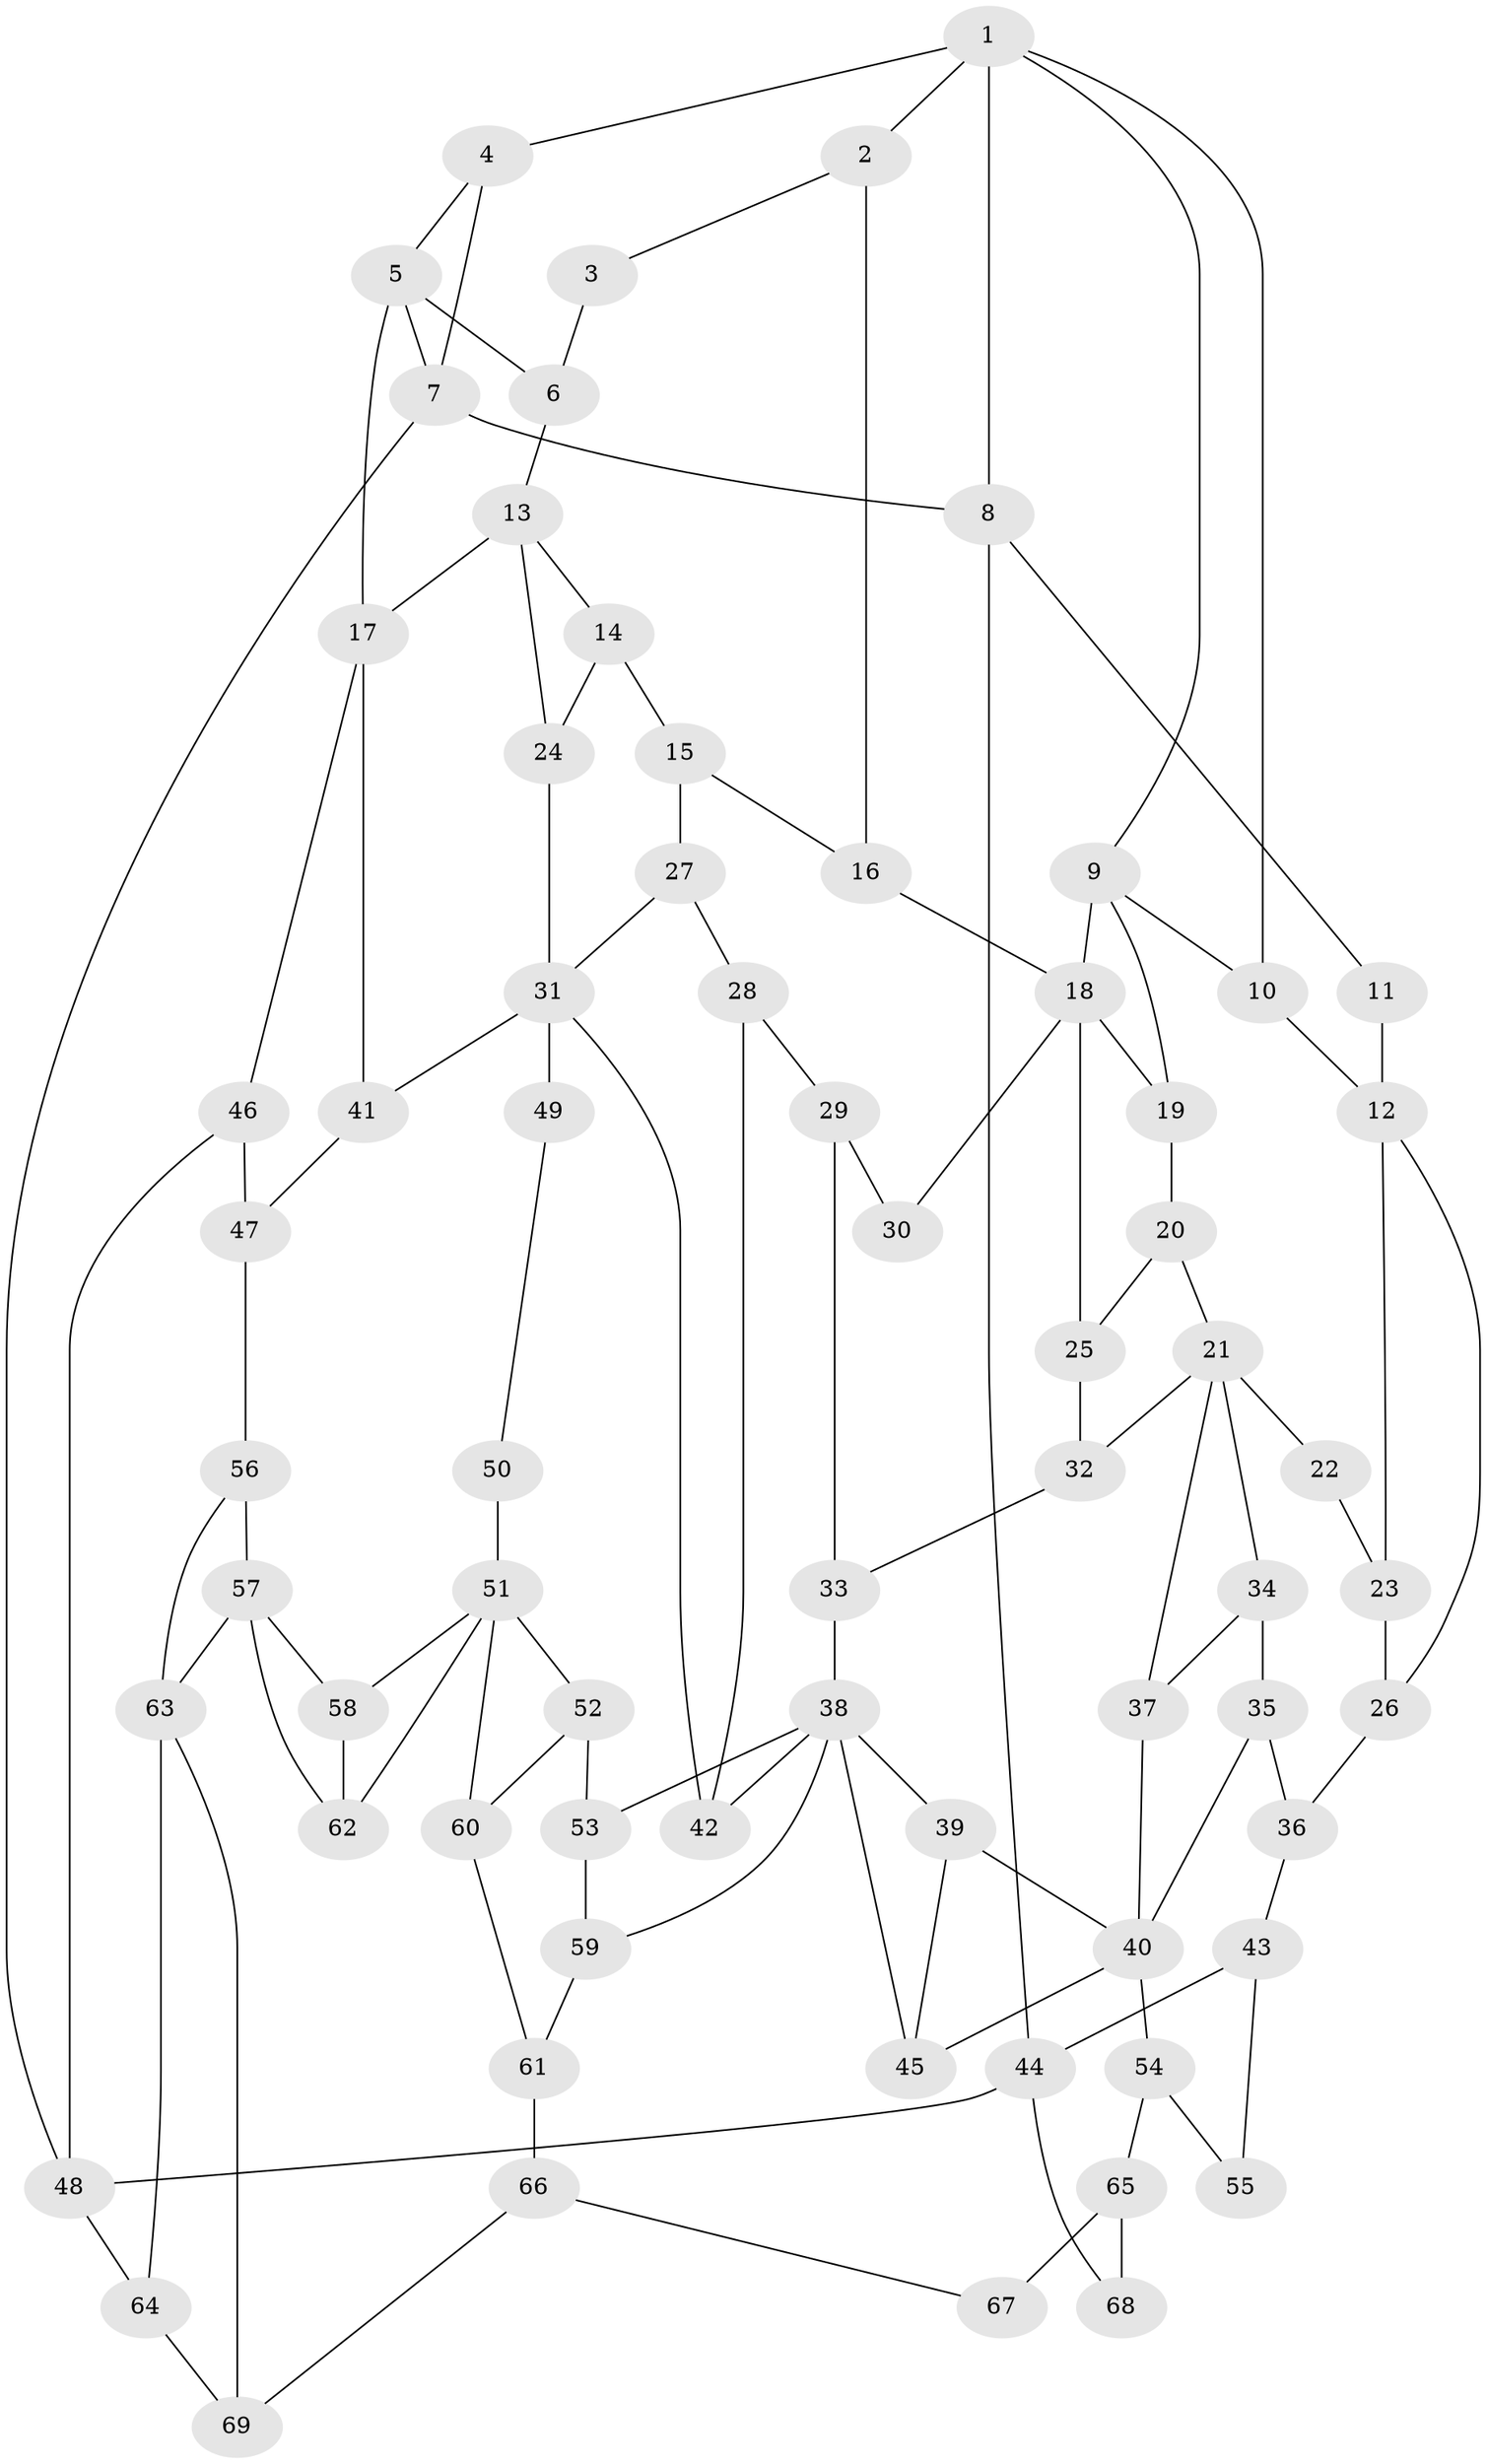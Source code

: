 // original degree distribution, {3: 0.017543859649122806, 4: 0.24561403508771928, 5: 0.5087719298245614, 6: 0.22807017543859648}
// Generated by graph-tools (version 1.1) at 2025/54/03/04/25 22:54:45]
// undirected, 69 vertices, 112 edges
graph export_dot {
  node [color=gray90,style=filled];
  1;
  2;
  3;
  4;
  5;
  6;
  7;
  8;
  9;
  10;
  11;
  12;
  13;
  14;
  15;
  16;
  17;
  18;
  19;
  20;
  21;
  22;
  23;
  24;
  25;
  26;
  27;
  28;
  29;
  30;
  31;
  32;
  33;
  34;
  35;
  36;
  37;
  38;
  39;
  40;
  41;
  42;
  43;
  44;
  45;
  46;
  47;
  48;
  49;
  50;
  51;
  52;
  53;
  54;
  55;
  56;
  57;
  58;
  59;
  60;
  61;
  62;
  63;
  64;
  65;
  66;
  67;
  68;
  69;
  1 -- 2 [weight=1.0];
  1 -- 4 [weight=1.0];
  1 -- 8 [weight=1.0];
  1 -- 9 [weight=1.0];
  1 -- 10 [weight=1.0];
  2 -- 3 [weight=1.0];
  2 -- 16 [weight=1.0];
  3 -- 6 [weight=1.0];
  4 -- 5 [weight=1.0];
  4 -- 7 [weight=1.0];
  5 -- 6 [weight=1.0];
  5 -- 7 [weight=1.0];
  5 -- 17 [weight=2.0];
  6 -- 13 [weight=1.0];
  7 -- 8 [weight=1.0];
  7 -- 48 [weight=1.0];
  8 -- 11 [weight=1.0];
  8 -- 44 [weight=1.0];
  9 -- 10 [weight=2.0];
  9 -- 18 [weight=1.0];
  9 -- 19 [weight=1.0];
  10 -- 12 [weight=2.0];
  11 -- 12 [weight=2.0];
  12 -- 23 [weight=1.0];
  12 -- 26 [weight=1.0];
  13 -- 14 [weight=1.0];
  13 -- 17 [weight=2.0];
  13 -- 24 [weight=1.0];
  14 -- 15 [weight=1.0];
  14 -- 24 [weight=1.0];
  15 -- 16 [weight=1.0];
  15 -- 27 [weight=1.0];
  16 -- 18 [weight=1.0];
  17 -- 41 [weight=1.0];
  17 -- 46 [weight=1.0];
  18 -- 19 [weight=1.0];
  18 -- 25 [weight=1.0];
  18 -- 30 [weight=2.0];
  19 -- 20 [weight=1.0];
  20 -- 21 [weight=1.0];
  20 -- 25 [weight=1.0];
  21 -- 22 [weight=2.0];
  21 -- 32 [weight=1.0];
  21 -- 34 [weight=1.0];
  21 -- 37 [weight=1.0];
  22 -- 23 [weight=1.0];
  23 -- 26 [weight=1.0];
  24 -- 31 [weight=1.0];
  25 -- 32 [weight=1.0];
  26 -- 36 [weight=1.0];
  27 -- 28 [weight=1.0];
  27 -- 31 [weight=1.0];
  28 -- 29 [weight=1.0];
  28 -- 42 [weight=1.0];
  29 -- 30 [weight=1.0];
  29 -- 33 [weight=1.0];
  31 -- 41 [weight=1.0];
  31 -- 42 [weight=1.0];
  31 -- 49 [weight=2.0];
  32 -- 33 [weight=1.0];
  33 -- 38 [weight=1.0];
  34 -- 35 [weight=1.0];
  34 -- 37 [weight=1.0];
  35 -- 36 [weight=1.0];
  35 -- 40 [weight=1.0];
  36 -- 43 [weight=1.0];
  37 -- 40 [weight=1.0];
  38 -- 39 [weight=1.0];
  38 -- 42 [weight=1.0];
  38 -- 45 [weight=1.0];
  38 -- 53 [weight=1.0];
  38 -- 59 [weight=1.0];
  39 -- 40 [weight=1.0];
  39 -- 45 [weight=1.0];
  40 -- 45 [weight=1.0];
  40 -- 54 [weight=2.0];
  41 -- 47 [weight=1.0];
  43 -- 44 [weight=1.0];
  43 -- 55 [weight=1.0];
  44 -- 48 [weight=1.0];
  44 -- 68 [weight=1.0];
  46 -- 47 [weight=1.0];
  46 -- 48 [weight=1.0];
  47 -- 56 [weight=1.0];
  48 -- 64 [weight=1.0];
  49 -- 50 [weight=1.0];
  50 -- 51 [weight=2.0];
  51 -- 52 [weight=1.0];
  51 -- 58 [weight=1.0];
  51 -- 60 [weight=1.0];
  51 -- 62 [weight=1.0];
  52 -- 53 [weight=1.0];
  52 -- 60 [weight=1.0];
  53 -- 59 [weight=1.0];
  54 -- 55 [weight=2.0];
  54 -- 65 [weight=2.0];
  56 -- 57 [weight=1.0];
  56 -- 63 [weight=1.0];
  57 -- 58 [weight=1.0];
  57 -- 62 [weight=1.0];
  57 -- 63 [weight=3.0];
  58 -- 62 [weight=1.0];
  59 -- 61 [weight=1.0];
  60 -- 61 [weight=1.0];
  61 -- 66 [weight=1.0];
  63 -- 64 [weight=1.0];
  63 -- 69 [weight=1.0];
  64 -- 69 [weight=1.0];
  65 -- 67 [weight=2.0];
  65 -- 68 [weight=2.0];
  66 -- 67 [weight=1.0];
  66 -- 69 [weight=1.0];
}
